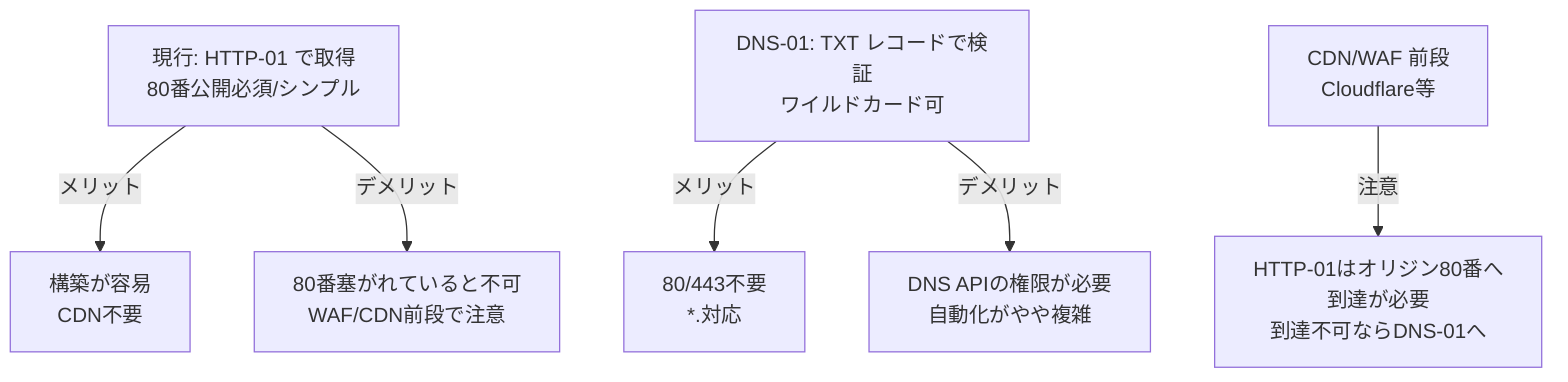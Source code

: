 flowchart TD
    A[現行: HTTP-01 で取得<br/>80番公開必須/シンプル] -->|メリット| AOK[構築が容易<br/>CDN不要]
    A -->|デメリット| ANG[80番塞がれていると不可<br/>WAF/CDN前段で注意]

    B[DNS-01: TXT レコードで検証<br/>ワイルドカード可] -->|メリット| BOK[80/443不要<br/>*.<domain>対応]
    B -->|デメリット| BNG[DNS APIの権限が必要<br/>自動化がやや複雑]

    C[CDN/WAF 前段<br/>Cloudflare等] -->|注意| CNOTE[HTTP-01はオリジン80番へ<br/>到達が必要<br/>到達不可ならDNS-01へ]
